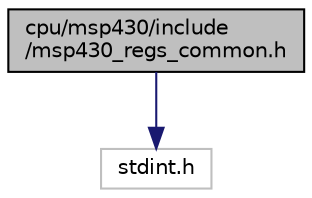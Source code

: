 digraph "cpu/msp430/include/msp430_regs_common.h"
{
 // LATEX_PDF_SIZE
  edge [fontname="Helvetica",fontsize="10",labelfontname="Helvetica",labelfontsize="10"];
  node [fontname="Helvetica",fontsize="10",shape=record];
  Node1 [label="cpu/msp430/include\l/msp430_regs_common.h",height=0.2,width=0.4,color="black", fillcolor="grey75", style="filled", fontcolor="black",tooltip="Cortex CMSIS style definition of MSP430 registers."];
  Node1 -> Node2 [color="midnightblue",fontsize="10",style="solid",fontname="Helvetica"];
  Node2 [label="stdint.h",height=0.2,width=0.4,color="grey75", fillcolor="white", style="filled",tooltip=" "];
}
